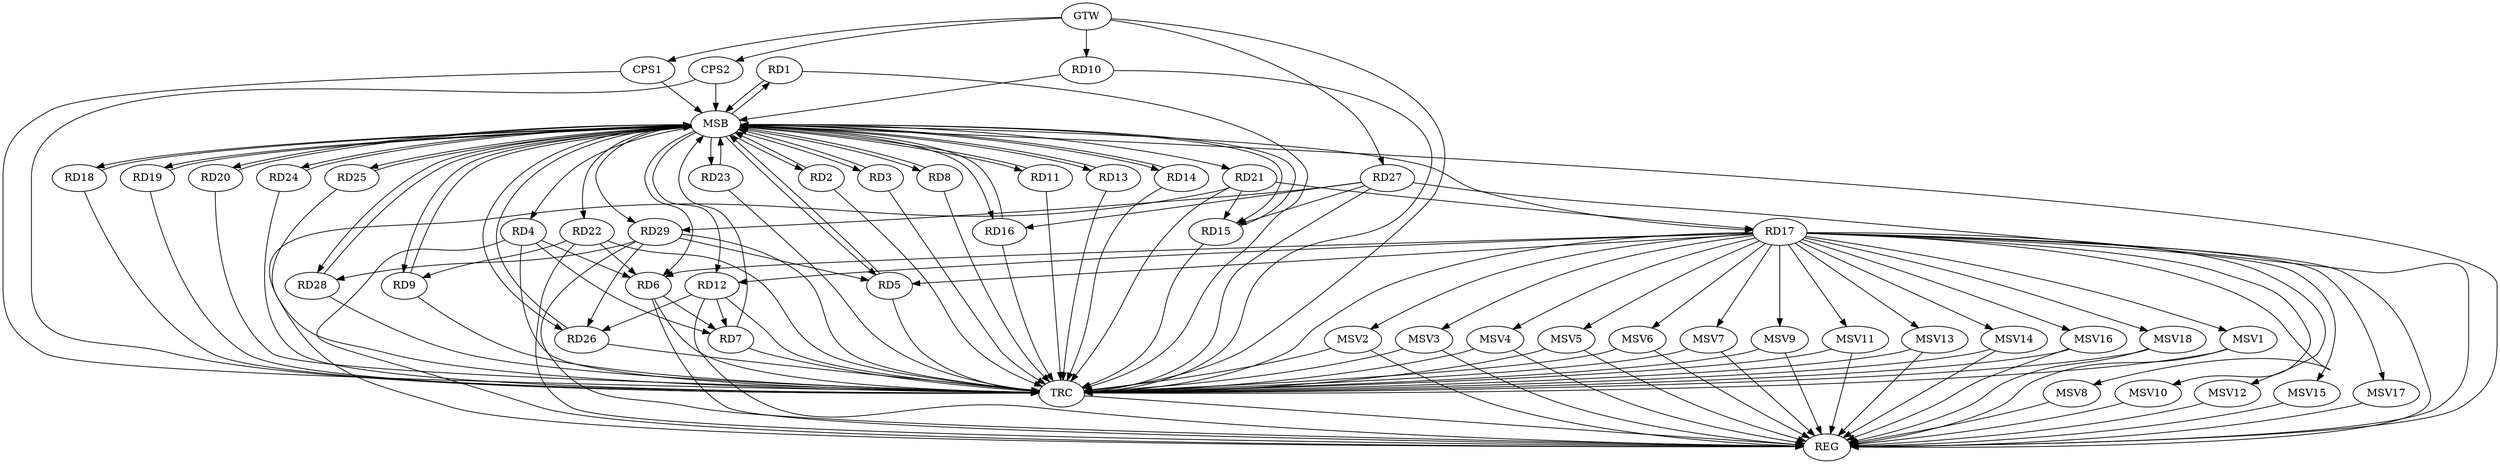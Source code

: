 strict digraph G {
  RD1 [ label="RD1" ];
  RD2 [ label="RD2" ];
  RD3 [ label="RD3" ];
  RD4 [ label="RD4" ];
  RD5 [ label="RD5" ];
  RD6 [ label="RD6" ];
  RD7 [ label="RD7" ];
  RD8 [ label="RD8" ];
  RD9 [ label="RD9" ];
  RD10 [ label="RD10" ];
  RD11 [ label="RD11" ];
  RD12 [ label="RD12" ];
  RD13 [ label="RD13" ];
  RD14 [ label="RD14" ];
  RD15 [ label="RD15" ];
  RD16 [ label="RD16" ];
  RD17 [ label="RD17" ];
  RD18 [ label="RD18" ];
  RD19 [ label="RD19" ];
  RD20 [ label="RD20" ];
  RD21 [ label="RD21" ];
  RD22 [ label="RD22" ];
  RD23 [ label="RD23" ];
  RD24 [ label="RD24" ];
  RD25 [ label="RD25" ];
  RD26 [ label="RD26" ];
  RD27 [ label="RD27" ];
  RD28 [ label="RD28" ];
  RD29 [ label="RD29" ];
  CPS1 [ label="CPS1" ];
  CPS2 [ label="CPS2" ];
  GTW [ label="GTW" ];
  REG [ label="REG" ];
  MSB [ label="MSB" ];
  TRC [ label="TRC" ];
  MSV1 [ label="MSV1" ];
  MSV2 [ label="MSV2" ];
  MSV3 [ label="MSV3" ];
  MSV4 [ label="MSV4" ];
  MSV5 [ label="MSV5" ];
  MSV6 [ label="MSV6" ];
  MSV7 [ label="MSV7" ];
  MSV8 [ label="MSV8" ];
  MSV9 [ label="MSV9" ];
  MSV10 [ label="MSV10" ];
  MSV11 [ label="MSV11" ];
  MSV12 [ label="MSV12" ];
  MSV13 [ label="MSV13" ];
  MSV14 [ label="MSV14" ];
  MSV15 [ label="MSV15" ];
  MSV16 [ label="MSV16" ];
  MSV17 [ label="MSV17" ];
  MSV18 [ label="MSV18" ];
  RD4 -> RD6;
  RD4 -> RD7;
  RD17 -> RD5;
  RD29 -> RD5;
  RD6 -> RD7;
  RD17 -> RD6;
  RD22 -> RD6;
  RD12 -> RD7;
  RD22 -> RD9;
  RD17 -> RD12;
  RD12 -> RD26;
  RD21 -> RD15;
  RD27 -> RD15;
  RD27 -> RD16;
  RD21 -> RD17;
  RD29 -> RD26;
  RD27 -> RD29;
  RD29 -> RD28;
  GTW -> RD10;
  GTW -> RD27;
  GTW -> CPS1;
  GTW -> CPS2;
  RD4 -> REG;
  RD6 -> REG;
  RD12 -> REG;
  RD17 -> REG;
  RD21 -> REG;
  RD22 -> REG;
  RD27 -> REG;
  RD29 -> REG;
  RD1 -> MSB;
  MSB -> RD11;
  MSB -> REG;
  RD2 -> MSB;
  MSB -> RD9;
  MSB -> RD18;
  MSB -> RD23;
  MSB -> RD28;
  RD3 -> MSB;
  MSB -> RD1;
  MSB -> RD13;
  MSB -> RD15;
  MSB -> RD22;
  MSB -> RD26;
  MSB -> RD29;
  RD5 -> MSB;
  MSB -> RD3;
  MSB -> RD14;
  MSB -> RD16;
  MSB -> RD17;
  MSB -> RD20;
  RD7 -> MSB;
  MSB -> RD12;
  RD8 -> MSB;
  MSB -> RD19;
  MSB -> RD24;
  RD9 -> MSB;
  MSB -> RD5;
  MSB -> RD21;
  MSB -> RD25;
  RD10 -> MSB;
  MSB -> RD8;
  RD11 -> MSB;
  RD13 -> MSB;
  MSB -> RD2;
  RD14 -> MSB;
  RD15 -> MSB;
  RD16 -> MSB;
  RD18 -> MSB;
  RD19 -> MSB;
  RD20 -> MSB;
  RD23 -> MSB;
  RD24 -> MSB;
  RD25 -> MSB;
  MSB -> RD6;
  RD26 -> MSB;
  RD28 -> MSB;
  MSB -> RD4;
  CPS1 -> MSB;
  CPS2 -> MSB;
  RD1 -> TRC;
  RD2 -> TRC;
  RD3 -> TRC;
  RD4 -> TRC;
  RD5 -> TRC;
  RD6 -> TRC;
  RD7 -> TRC;
  RD8 -> TRC;
  RD9 -> TRC;
  RD10 -> TRC;
  RD11 -> TRC;
  RD12 -> TRC;
  RD13 -> TRC;
  RD14 -> TRC;
  RD15 -> TRC;
  RD16 -> TRC;
  RD17 -> TRC;
  RD18 -> TRC;
  RD19 -> TRC;
  RD20 -> TRC;
  RD21 -> TRC;
  RD22 -> TRC;
  RD23 -> TRC;
  RD24 -> TRC;
  RD25 -> TRC;
  RD26 -> TRC;
  RD27 -> TRC;
  RD28 -> TRC;
  RD29 -> TRC;
  CPS1 -> TRC;
  CPS2 -> TRC;
  GTW -> TRC;
  TRC -> REG;
  RD17 -> MSV1;
  RD17 -> MSV2;
  RD17 -> MSV3;
  RD17 -> MSV4;
  MSV1 -> REG;
  MSV1 -> TRC;
  MSV2 -> REG;
  MSV2 -> TRC;
  MSV3 -> REG;
  MSV3 -> TRC;
  MSV4 -> REG;
  MSV4 -> TRC;
  RD17 -> MSV5;
  MSV5 -> REG;
  MSV5 -> TRC;
  RD17 -> MSV6;
  RD17 -> MSV7;
  MSV6 -> REG;
  MSV6 -> TRC;
  MSV7 -> REG;
  MSV7 -> TRC;
  RD17 -> MSV8;
  RD17 -> MSV9;
  MSV8 -> REG;
  MSV9 -> REG;
  MSV9 -> TRC;
  RD17 -> MSV10;
  MSV10 -> REG;
  RD17 -> MSV11;
  MSV11 -> REG;
  MSV11 -> TRC;
  RD17 -> MSV12;
  MSV12 -> REG;
  RD17 -> MSV13;
  RD17 -> MSV14;
  MSV13 -> REG;
  MSV13 -> TRC;
  MSV14 -> REG;
  MSV14 -> TRC;
  RD17 -> MSV15;
  MSV15 -> REG;
  RD17 -> MSV16;
  MSV16 -> REG;
  MSV16 -> TRC;
  RD17 -> MSV17;
  MSV17 -> REG;
  RD17 -> MSV18;
  MSV18 -> REG;
  MSV18 -> TRC;
}
